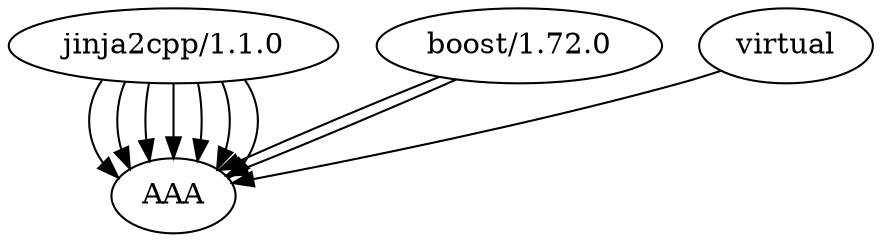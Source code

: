 digraph {
        "jinja2cpp/1.1.0" -> "AAA"
        "jinja2cpp/1.1.0" -> "AAA"
        "jinja2cpp/1.1.0" -> "AAA"
        "jinja2cpp/1.1.0" -> "AAA"
        "jinja2cpp/1.1.0" -> "AAA"
        "jinja2cpp/1.1.0" -> "AAA"
        "jinja2cpp/1.1.0" -> "AAA"
        "boost/1.72.0" -> "AAA"
        "boost/1.72.0" -> "AAA"
        "virtual" -> "AAA"
}